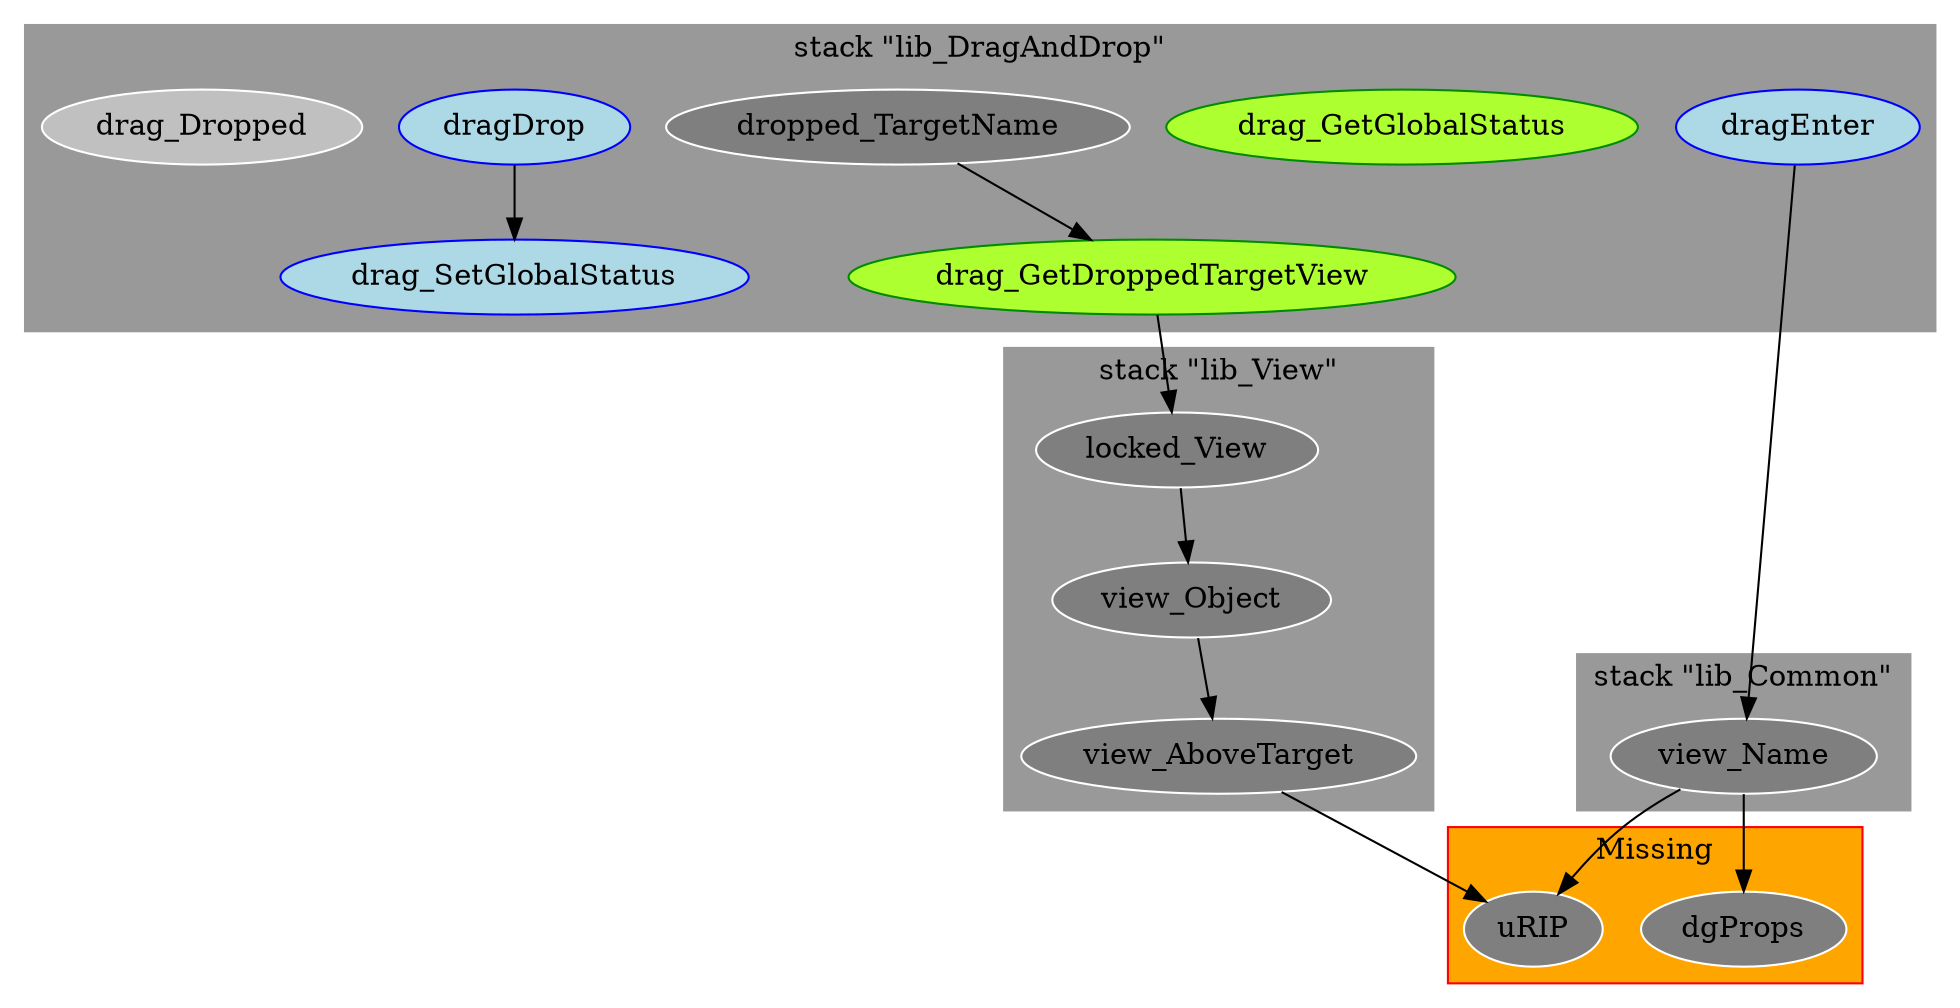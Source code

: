 digraph "dot_FromArray" {	graph [		clusterrank="true"		size="31.2500,31.2500"	];		subgraph "g" {		node [fillcolor="grey50", style="filled", color="white"];			n6 [label="locked_View" URL="locked_View%2Cg%2Cstack+%22lib_View%22%2C1"];		n3 [label="view_Object" URL="view_Object%2Cg%2Cstack+%22lib_View%22%2C1"];		n8 [label="uRIP" URL="uRIP%2Cg%2CMissing%2C1"];		n12 [label="dropped_TargetName" URL="dropped_TargetName%2Cg%2Cstack+%22lib_DragAndDrop%22%2C1"];		n9 [label="view_Name" URL="view_Name%2Cg%2Cstack+%22lib_Common%22%2C1"];		n10 [label="dgProps" URL="dgProps%2Cg%2CMissing%2C1"];		n4 [label="view_AboveTarget" URL="view_AboveTarget%2Cg%2Cstack+%22lib_View%22%2C1"];	}		subgraph "f" {		node [fillcolor="GreenYellow", style="filled", color="Green4"];			n11 [label="drag_GetGlobalStatus" URL="drag_GetGlobalStatus%2Cf%2Cstack+%22lib_DragAndDrop%22%2C1"];		n7 [label="drag_GetDroppedTargetView" URL="drag_GetDroppedTargetView%2Cf%2Cstack+%22lib_DragAndDrop%22%2C1"];	}		subgraph "c" {		node [fillcolor="LightBlue", style="filled", color="Blue"];			n2 [label="drag_SetGlobalStatus" URL="drag_SetGlobalStatus%2Cc%2Cstack+%22lib_DragAndDrop%22%2C1"];		n13 [label="dragEnter" URL="dragEnter%2Cc%2Cstack+%22lib_DragAndDrop%22%2C1"];		n1 [label="dragDrop" URL="dragDrop%2Cc%2Cstack+%22lib_DragAndDrop%22%2C1"];	}		subgraph "s" {		node [fillcolor="grey", style="filled", color="white"];			n5 [label="drag_Dropped" URL="drag_Dropped%2Cs%2Cstack+%22lib_DragAndDrop%22%2C1"];	}		subgraph cluster1 {			label="Missing";			style=filled;			color=red;			fillcolor=orange;					n8; n10	}	subgraph cluster2 {			label="stack \"lib_Common\"";			style=filled;			color=grey60;			fillcolor=grey60;					n9	}	subgraph cluster3 {			label="stack \"lib_DragAndDrop\"";			style=filled;			color=grey60;			fillcolor=grey60;					n2; n12; n11; n7; n13; n5; n1	}	subgraph cluster4 {			label="stack \"lib_View\"";			style=filled;			color=grey60;			fillcolor=grey60;					n6; n3; n4	}		n9 -> n10;	n9 -> n8;	n13 -> n9;	n7 -> n6;	n4 -> n8;	n1 -> n2;	n6 -> n3;	n3 -> n4;	n12 -> n7;}